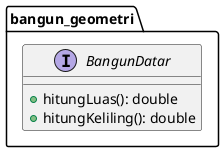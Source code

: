 @startuml

package bangun_geometri{
    interface BangunDatar{
        + hitungLuas(): double
        + hitungKeliling(): double
    }
}

@enduml